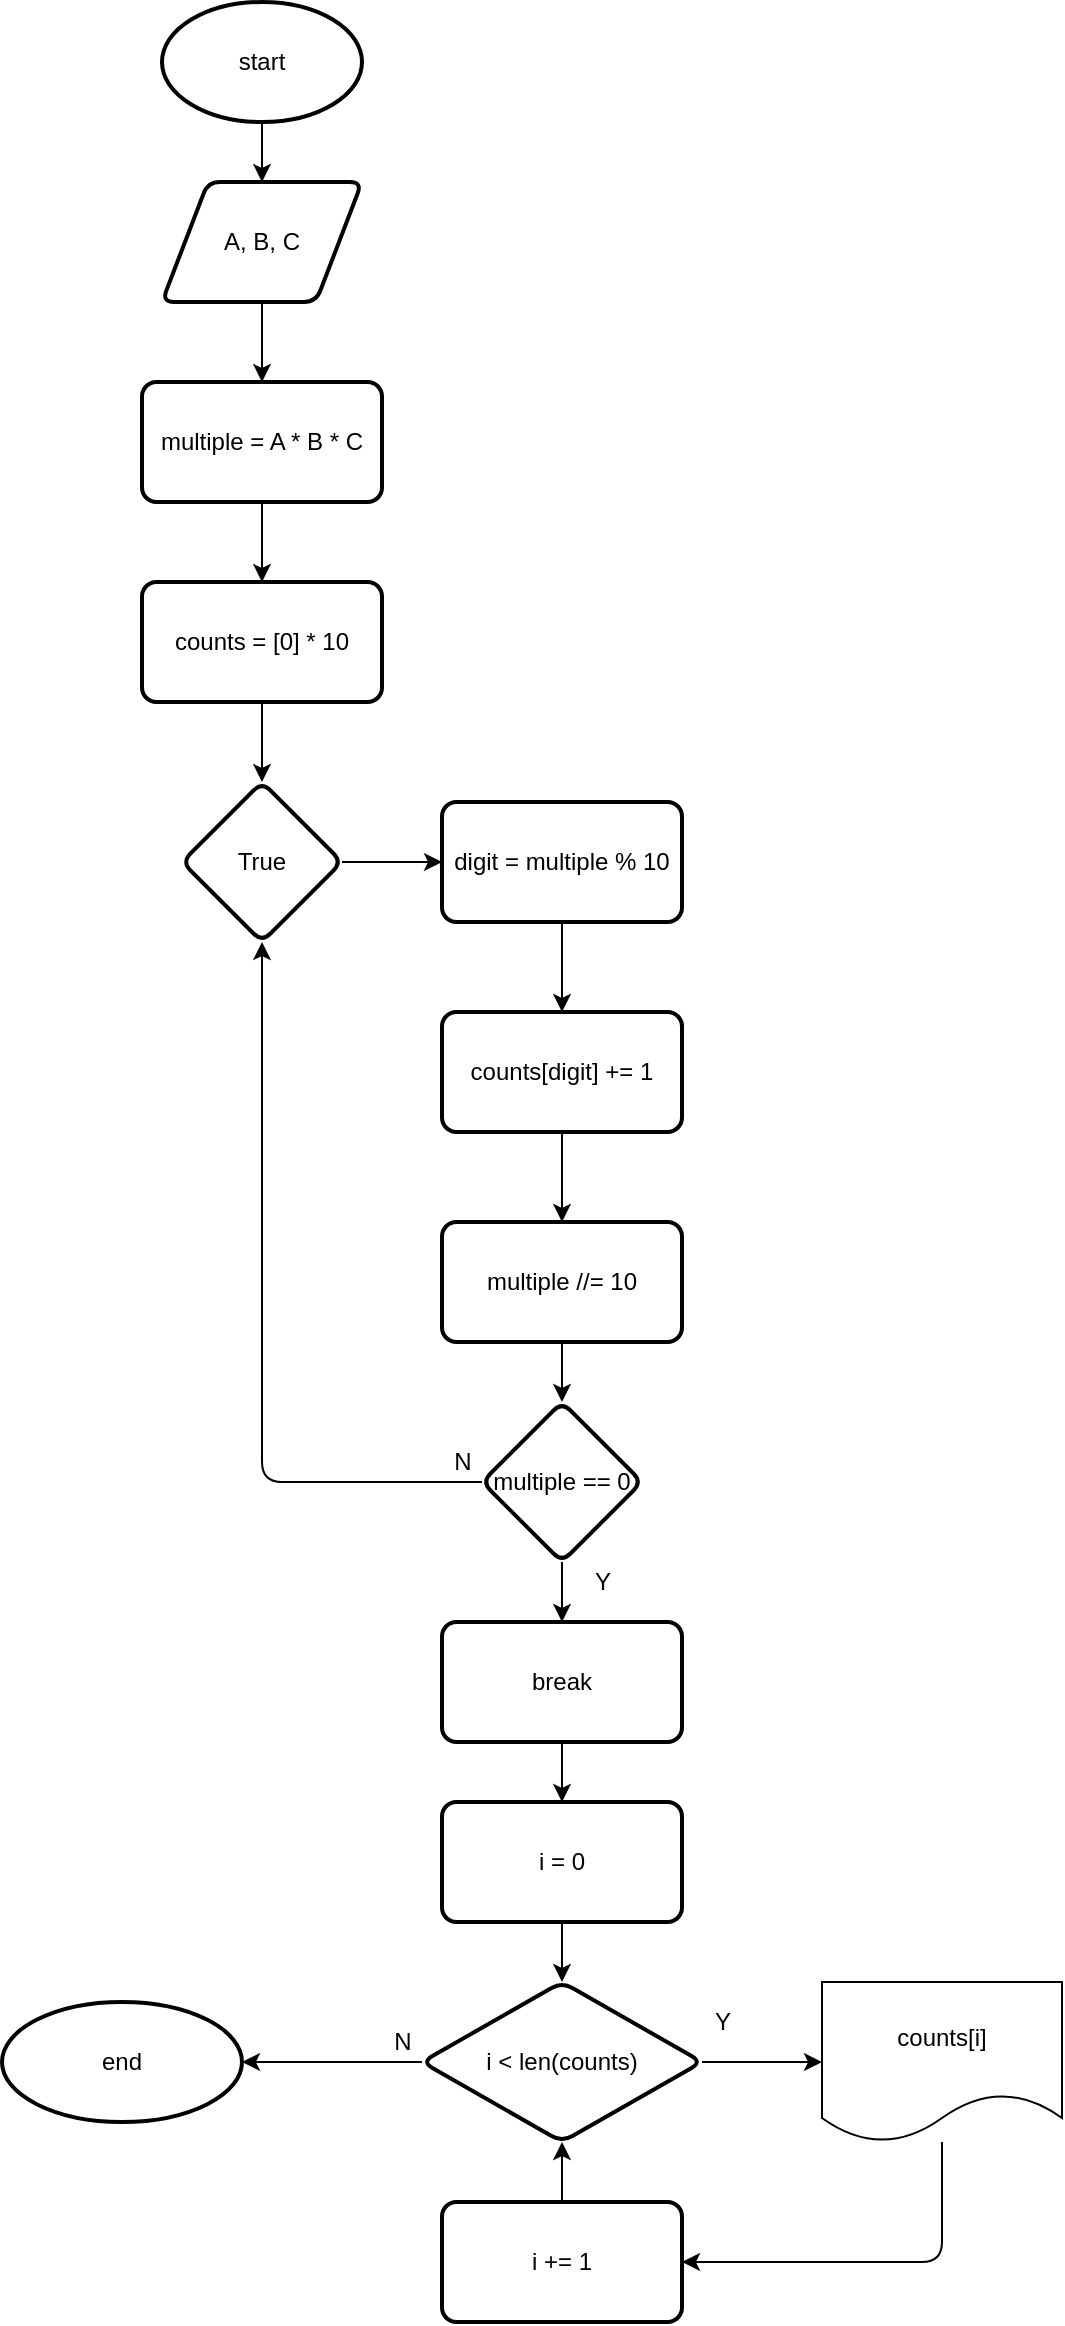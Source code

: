 <mxfile>
    <diagram id="nxAzU5Hq9UQYRtdgi56H" name="Page-1">
        <mxGraphModel dx="981" dy="1934" grid="1" gridSize="10" guides="1" tooltips="1" connect="1" arrows="1" fold="1" page="1" pageScale="1" pageWidth="827" pageHeight="1169" math="0" shadow="0">
            <root>
                <mxCell id="0"/>
                <mxCell id="1" parent="0"/>
                <mxCell id="5" style="edgeStyle=none;html=1;entryX=0.5;entryY=0;entryDx=0;entryDy=0;" edge="1" parent="1" source="2" target="4">
                    <mxGeometry relative="1" as="geometry"/>
                </mxCell>
                <mxCell id="2" value="start" style="strokeWidth=2;html=1;shape=mxgraph.flowchart.start_1;whiteSpace=wrap;" vertex="1" parent="1">
                    <mxGeometry x="100" width="100" height="60" as="geometry"/>
                </mxCell>
                <mxCell id="8" value="" style="edgeStyle=none;html=1;" edge="1" parent="1" source="4" target="7">
                    <mxGeometry relative="1" as="geometry"/>
                </mxCell>
                <mxCell id="4" value="A, B, C" style="shape=parallelogram;html=1;strokeWidth=2;perimeter=parallelogramPerimeter;whiteSpace=wrap;rounded=1;arcSize=12;size=0.23;" vertex="1" parent="1">
                    <mxGeometry x="100" y="90" width="100" height="60" as="geometry"/>
                </mxCell>
                <mxCell id="12" value="" style="edgeStyle=none;html=1;" edge="1" parent="1" source="7" target="11">
                    <mxGeometry relative="1" as="geometry"/>
                </mxCell>
                <mxCell id="7" value="multiple = A * B * C" style="whiteSpace=wrap;html=1;strokeWidth=2;rounded=1;arcSize=12;" vertex="1" parent="1">
                    <mxGeometry x="90" y="190" width="120" height="60" as="geometry"/>
                </mxCell>
                <mxCell id="14" value="" style="edgeStyle=none;html=1;" edge="1" parent="1" source="11" target="13">
                    <mxGeometry relative="1" as="geometry"/>
                </mxCell>
                <mxCell id="11" value="counts = [0] * 10" style="whiteSpace=wrap;html=1;strokeWidth=2;rounded=1;arcSize=12;" vertex="1" parent="1">
                    <mxGeometry x="90" y="290" width="120" height="60" as="geometry"/>
                </mxCell>
                <mxCell id="16" value="" style="edgeStyle=none;html=1;" edge="1" parent="1" source="13" target="15">
                    <mxGeometry relative="1" as="geometry"/>
                </mxCell>
                <mxCell id="13" value="True" style="rhombus;whiteSpace=wrap;html=1;strokeWidth=2;rounded=1;arcSize=12;" vertex="1" parent="1">
                    <mxGeometry x="110" y="390" width="80" height="80" as="geometry"/>
                </mxCell>
                <mxCell id="20" value="" style="edgeStyle=none;html=1;" edge="1" parent="1" source="15" target="19">
                    <mxGeometry relative="1" as="geometry"/>
                </mxCell>
                <mxCell id="15" value="digit = multiple % 10" style="whiteSpace=wrap;html=1;strokeWidth=2;rounded=1;arcSize=12;" vertex="1" parent="1">
                    <mxGeometry x="240" y="400" width="120" height="60" as="geometry"/>
                </mxCell>
                <mxCell id="30" value="" style="edgeStyle=none;html=1;" edge="1" parent="1" source="19" target="29">
                    <mxGeometry relative="1" as="geometry"/>
                </mxCell>
                <mxCell id="19" value="counts[digit] += 1" style="whiteSpace=wrap;html=1;strokeWidth=2;rounded=1;arcSize=12;" vertex="1" parent="1">
                    <mxGeometry x="240" y="505" width="120" height="60" as="geometry"/>
                </mxCell>
                <mxCell id="23" style="edgeStyle=none;html=1;entryX=0.5;entryY=1;entryDx=0;entryDy=0;" edge="1" parent="1" source="21" target="13">
                    <mxGeometry relative="1" as="geometry">
                        <Array as="points">
                            <mxPoint x="150" y="740"/>
                        </Array>
                    </mxGeometry>
                </mxCell>
                <mxCell id="26" value="" style="edgeStyle=none;html=1;" edge="1" parent="1" source="21" target="25">
                    <mxGeometry relative="1" as="geometry"/>
                </mxCell>
                <mxCell id="21" value="multiple == 0" style="rhombus;whiteSpace=wrap;html=1;strokeWidth=2;rounded=1;arcSize=12;" vertex="1" parent="1">
                    <mxGeometry x="260" y="700" width="80" height="80" as="geometry"/>
                </mxCell>
                <mxCell id="24" value="N" style="text;html=1;align=center;verticalAlign=middle;resizable=0;points=[];autosize=1;strokeColor=none;fillColor=none;" vertex="1" parent="1">
                    <mxGeometry x="240" y="720" width="20" height="20" as="geometry"/>
                </mxCell>
                <mxCell id="33" value="" style="edgeStyle=none;html=1;" edge="1" parent="1" source="25" target="32">
                    <mxGeometry relative="1" as="geometry"/>
                </mxCell>
                <mxCell id="25" value="break" style="whiteSpace=wrap;html=1;strokeWidth=2;rounded=1;arcSize=12;" vertex="1" parent="1">
                    <mxGeometry x="240" y="810" width="120" height="60" as="geometry"/>
                </mxCell>
                <mxCell id="31" style="edgeStyle=none;html=1;entryX=0.5;entryY=0;entryDx=0;entryDy=0;" edge="1" parent="1" source="29" target="21">
                    <mxGeometry relative="1" as="geometry"/>
                </mxCell>
                <mxCell id="29" value="multiple //= 10" style="whiteSpace=wrap;html=1;strokeWidth=2;rounded=1;arcSize=12;" vertex="1" parent="1">
                    <mxGeometry x="240" y="610" width="120" height="60" as="geometry"/>
                </mxCell>
                <mxCell id="35" value="" style="edgeStyle=none;html=1;" edge="1" parent="1" source="32" target="34">
                    <mxGeometry relative="1" as="geometry"/>
                </mxCell>
                <mxCell id="32" value="i = 0" style="whiteSpace=wrap;html=1;strokeWidth=2;rounded=1;arcSize=12;" vertex="1" parent="1">
                    <mxGeometry x="240" y="900" width="120" height="60" as="geometry"/>
                </mxCell>
                <mxCell id="38" style="edgeStyle=none;html=1;entryX=0;entryY=0.5;entryDx=0;entryDy=0;" edge="1" parent="1" source="34" target="39">
                    <mxGeometry relative="1" as="geometry">
                        <mxPoint x="430" y="1030" as="targetPoint"/>
                    </mxGeometry>
                </mxCell>
                <mxCell id="44" value="" style="edgeStyle=none;html=1;" edge="1" parent="1" source="34" target="43">
                    <mxGeometry relative="1" as="geometry"/>
                </mxCell>
                <mxCell id="34" value="i &amp;lt; len(counts)" style="rhombus;whiteSpace=wrap;html=1;strokeWidth=2;rounded=1;arcSize=12;" vertex="1" parent="1">
                    <mxGeometry x="230" y="990" width="140" height="80" as="geometry"/>
                </mxCell>
                <mxCell id="37" style="edgeStyle=none;html=1;entryX=0.5;entryY=1;entryDx=0;entryDy=0;" edge="1" parent="1" source="36" target="34">
                    <mxGeometry relative="1" as="geometry"/>
                </mxCell>
                <mxCell id="36" value="i += 1" style="whiteSpace=wrap;html=1;strokeWidth=2;rounded=1;arcSize=12;" vertex="1" parent="1">
                    <mxGeometry x="240" y="1100" width="120" height="60" as="geometry"/>
                </mxCell>
                <mxCell id="40" style="edgeStyle=none;html=1;entryX=1;entryY=0.5;entryDx=0;entryDy=0;" edge="1" parent="1" source="39" target="36">
                    <mxGeometry relative="1" as="geometry">
                        <Array as="points">
                            <mxPoint x="490" y="1130"/>
                        </Array>
                    </mxGeometry>
                </mxCell>
                <mxCell id="39" value="counts[i]" style="shape=document;whiteSpace=wrap;html=1;boundedLbl=1;" vertex="1" parent="1">
                    <mxGeometry x="430" y="990" width="120" height="80" as="geometry"/>
                </mxCell>
                <mxCell id="41" value="Y" style="text;html=1;align=center;verticalAlign=middle;resizable=0;points=[];autosize=1;strokeColor=none;fillColor=none;" vertex="1" parent="1">
                    <mxGeometry x="370" y="1000" width="20" height="20" as="geometry"/>
                </mxCell>
                <mxCell id="42" value="Y" style="text;html=1;align=center;verticalAlign=middle;resizable=0;points=[];autosize=1;strokeColor=none;fillColor=none;" vertex="1" parent="1">
                    <mxGeometry x="310" y="780" width="20" height="20" as="geometry"/>
                </mxCell>
                <mxCell id="43" value="end" style="ellipse;whiteSpace=wrap;html=1;strokeWidth=2;rounded=1;arcSize=12;" vertex="1" parent="1">
                    <mxGeometry x="20" y="1000" width="120" height="60" as="geometry"/>
                </mxCell>
                <mxCell id="45" value="N" style="text;html=1;align=center;verticalAlign=middle;resizable=0;points=[];autosize=1;strokeColor=none;fillColor=none;" vertex="1" parent="1">
                    <mxGeometry x="210" y="1010" width="20" height="20" as="geometry"/>
                </mxCell>
            </root>
        </mxGraphModel>
    </diagram>
</mxfile>